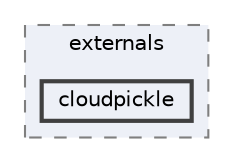 digraph "/home/jam/Research/IRES-2025/dev/src/llm-scripts/testing/hypothesis-testing/hyp-env/lib/python3.12/site-packages/joblib/externals/cloudpickle"
{
 // LATEX_PDF_SIZE
  bgcolor="transparent";
  edge [fontname=Helvetica,fontsize=10,labelfontname=Helvetica,labelfontsize=10];
  node [fontname=Helvetica,fontsize=10,shape=box,height=0.2,width=0.4];
  compound=true
  subgraph clusterdir_a4c02b581f3bdfa65c851e57684a9345 {
    graph [ bgcolor="#edf0f7", pencolor="grey50", label="externals", fontname=Helvetica,fontsize=10 style="filled,dashed", URL="dir_a4c02b581f3bdfa65c851e57684a9345.html",tooltip=""]
  dir_41fa11f79d48e433b711c3882ad8f225 [label="cloudpickle", fillcolor="#edf0f7", color="grey25", style="filled,bold", URL="dir_41fa11f79d48e433b711c3882ad8f225.html",tooltip=""];
  }
}
